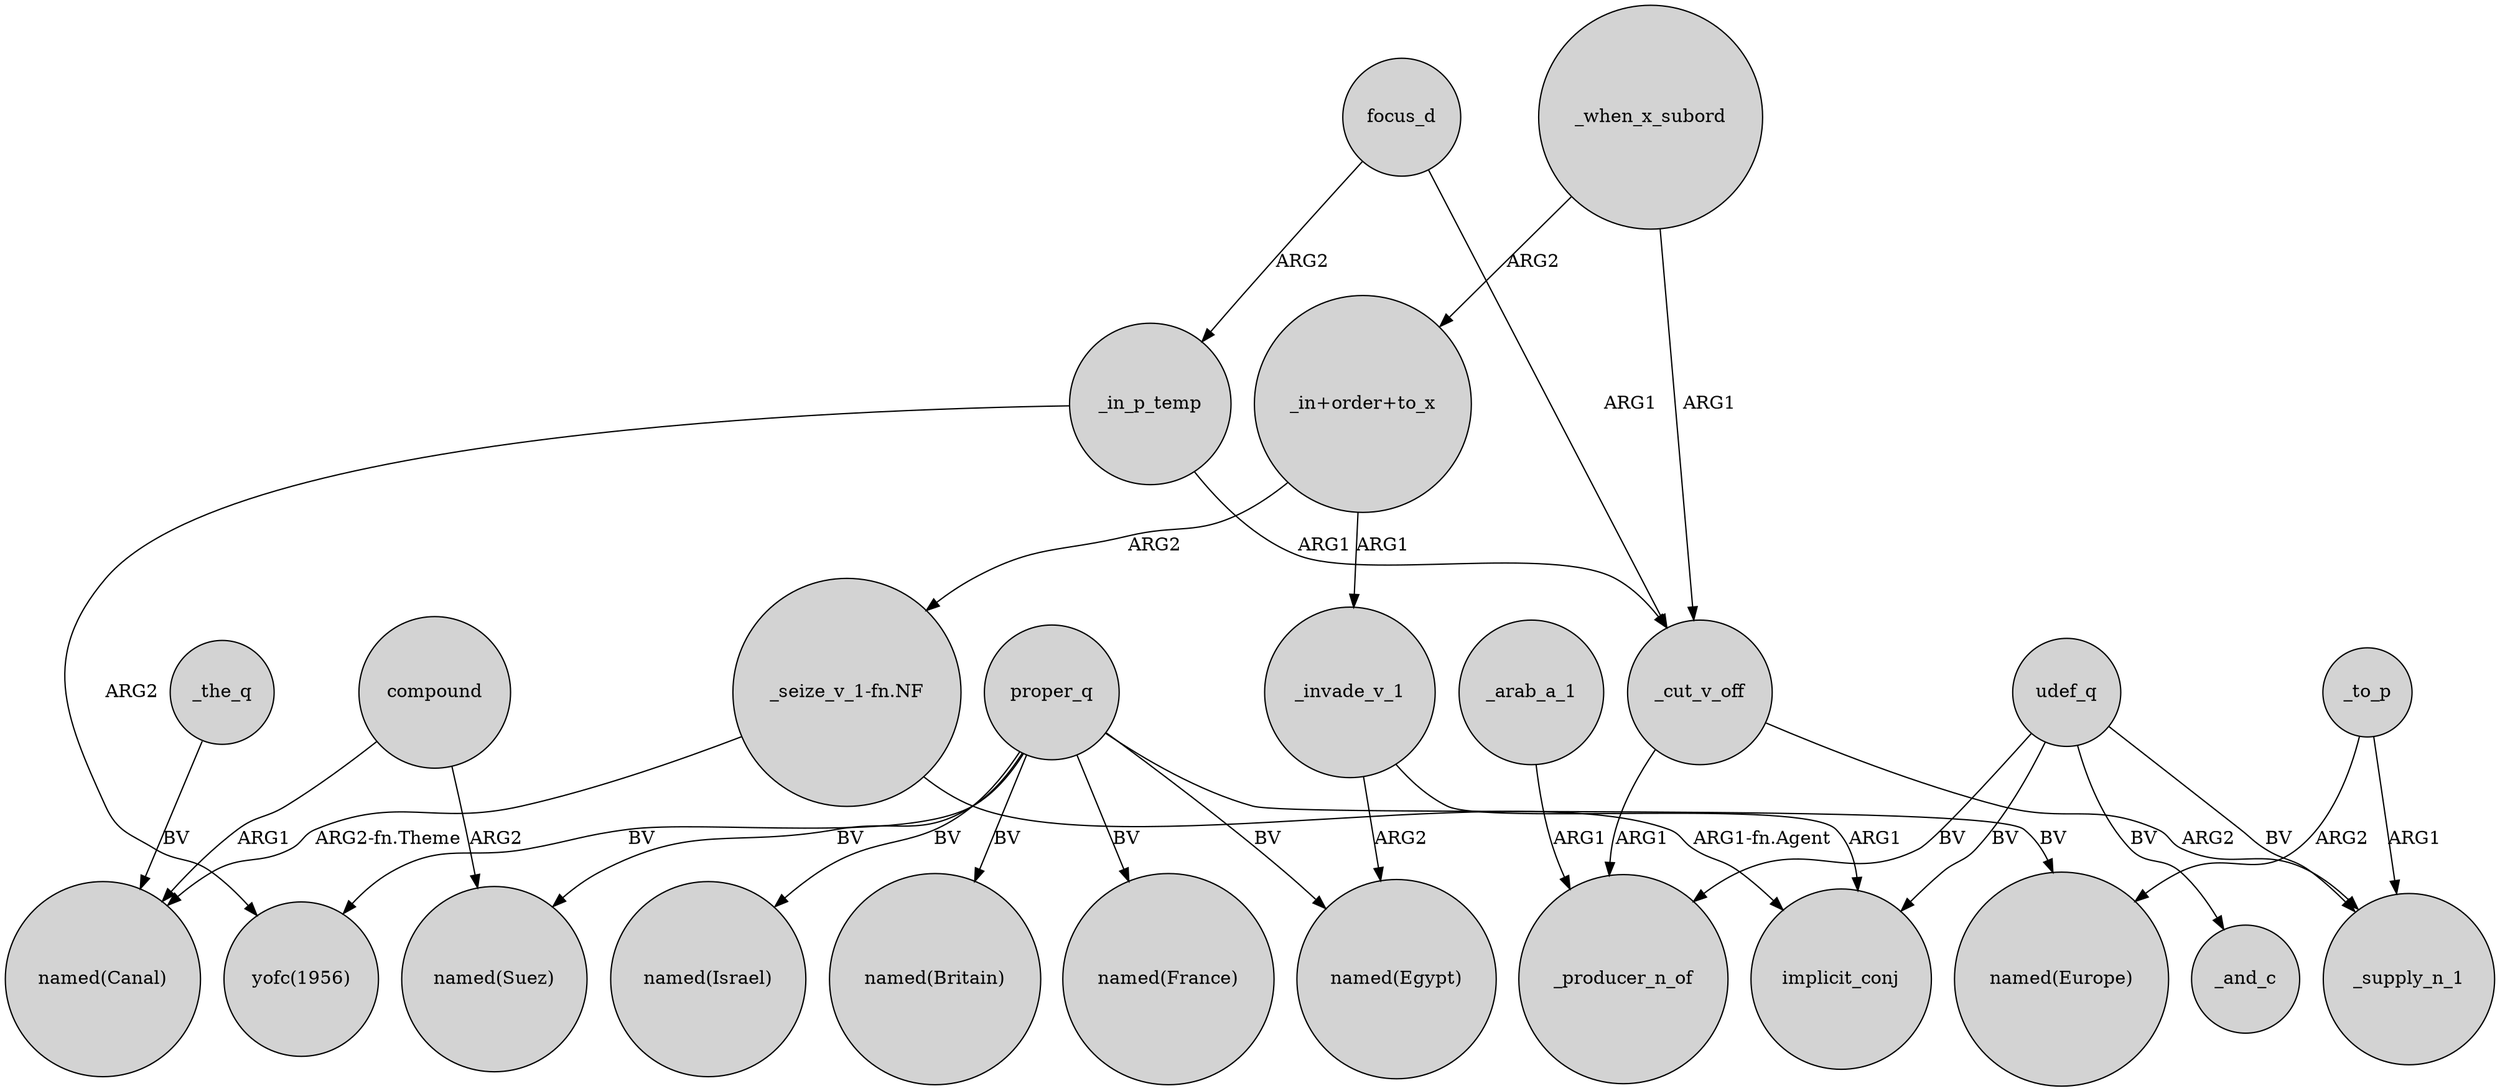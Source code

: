 digraph {
	node [shape=circle style=filled]
	_in_p_temp -> "yofc(1956)" [label=ARG2]
	focus_d -> _in_p_temp [label=ARG2]
	_in_p_temp -> _cut_v_off [label=ARG1]
	_to_p -> _supply_n_1 [label=ARG1]
	"_seize_v_1-fn.NF" -> implicit_conj [label="ARG1-fn.Agent"]
	proper_q -> "yofc(1956)" [label=BV]
	proper_q -> "named(France)" [label=BV]
	_arab_a_1 -> _producer_n_of [label=ARG1]
	"_seize_v_1-fn.NF" -> "named(Canal)" [label="ARG2-fn.Theme"]
	proper_q -> "named(Suez)" [label=BV]
	udef_q -> _supply_n_1 [label=BV]
	udef_q -> implicit_conj [label=BV]
	_invade_v_1 -> implicit_conj [label=ARG1]
	_when_x_subord -> _cut_v_off [label=ARG1]
	"_in+order+to_x" -> _invade_v_1 [label=ARG1]
	"_in+order+to_x" -> "_seize_v_1-fn.NF" [label=ARG2]
	proper_q -> "named(Europe)" [label=BV]
	_the_q -> "named(Canal)" [label=BV]
	proper_q -> "named(Israel)" [label=BV]
	_invade_v_1 -> "named(Egypt)" [label=ARG2]
	_cut_v_off -> _supply_n_1 [label=ARG2]
	_when_x_subord -> "_in+order+to_x" [label=ARG2]
	compound -> "named(Suez)" [label=ARG2]
	_cut_v_off -> _producer_n_of [label=ARG1]
	focus_d -> _cut_v_off [label=ARG1]
	compound -> "named(Canal)" [label=ARG1]
	udef_q -> _and_c [label=BV]
	proper_q -> "named(Egypt)" [label=BV]
	udef_q -> _producer_n_of [label=BV]
	_to_p -> "named(Europe)" [label=ARG2]
	proper_q -> "named(Britain)" [label=BV]
}
